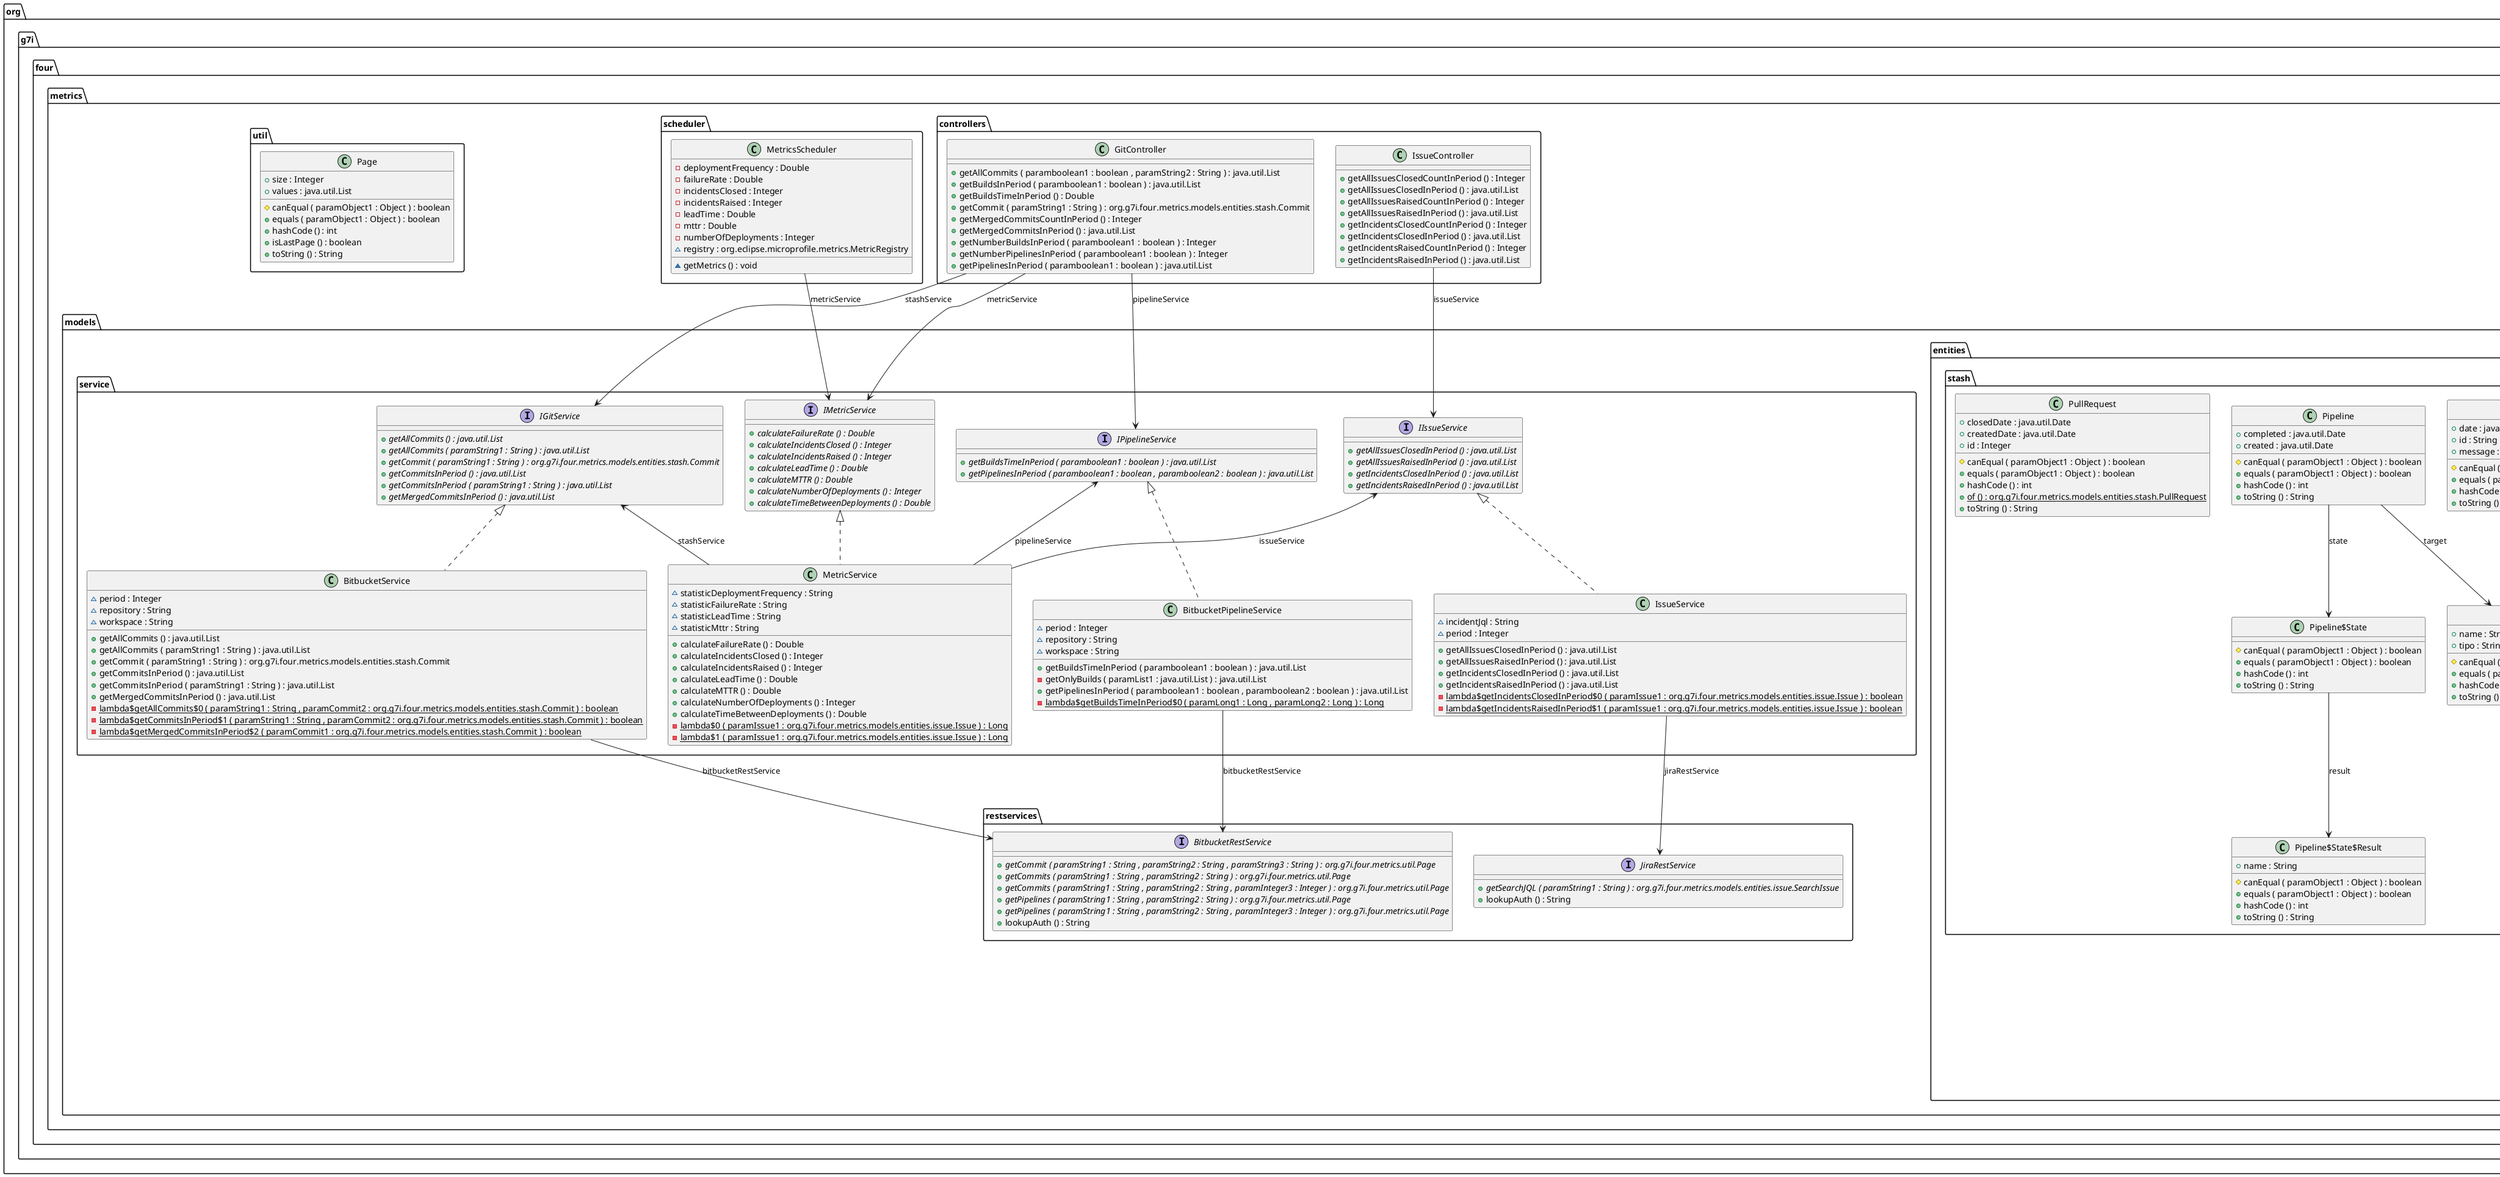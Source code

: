 @startuml

class org.g7i.four.metrics.controllers.GitController {
	{method} +getAllCommits ( paramboolean1 : boolean , paramString2 : String ) : java.util.List
	{method} +getBuildsInPeriod ( paramboolean1 : boolean ) : java.util.List
	{method} +getBuildsTimeInPeriod () : Double
	{method} +getCommit ( paramString1 : String ) : org.g7i.four.metrics.models.entities.stash.Commit
	{method} +getMergedCommitsCountInPeriod () : Integer
	{method} +getMergedCommitsInPeriod () : java.util.List
	{method} +getNumberBuildsInPeriod ( paramboolean1 : boolean ) : Integer
	{method} +getNumberPipelinesInPeriod ( paramboolean1 : boolean ) : Integer
	{method} +getPipelinesInPeriod ( paramboolean1 : boolean ) : java.util.List
}


class org.g7i.four.metrics.controllers.IssueController {
	{method} +getAllIssuesClosedCountInPeriod () : Integer
	{method} +getAllIssuesClosedInPeriod () : java.util.List
	{method} +getAllIssuesRaisedCountInPeriod () : Integer
	{method} +getAllIssuesRaisedInPeriod () : java.util.List
	{method} +getIncidentsClosedCountInPeriod () : Integer
	{method} +getIncidentsClosedInPeriod () : java.util.List
	{method} +getIncidentsRaisedCountInPeriod () : Integer
	{method} +getIncidentsRaisedInPeriod () : java.util.List
}


class org.g7i.four.metrics.models.dtos.stash.CommitDto {
	{field} +id : String
	{method} #canEqual ( paramObject1 : Object ) : boolean
	{method} +equals ( paramObject1 : Object ) : boolean
	{method} +hashCode () : int
	{method} +toString () : String
}


class org.g7i.four.metrics.models.entities.issue.Issue {
	{field} +id : Integer
	{field} +key : String
	{field} +self : String
	{method} #canEqual ( paramObject1 : Object ) : boolean
	{method} +equals ( paramObject1 : Object ) : boolean
	{method} +hashCode () : int
	{method} +toString () : String
}


class org.g7i.four.metrics.models.entities.issue.Issue$Fields {
	{field} +created : java.util.Date
	{field} +resolutionDate : java.util.Date
	{method} #canEqual ( paramObject1 : Object ) : boolean
	{method} +equals ( paramObject1 : Object ) : boolean
	{method} +hashCode () : int
	{method} +toString () : String
}


class org.g7i.four.metrics.models.entities.issue.Issue$Fields$IssueType {
	{field} +name : String
	{method} #canEqual ( paramObject1 : Object ) : boolean
	{method} +equals ( paramObject1 : Object ) : boolean
	{method} +hashCode () : int
	{method} +toString () : String
}


class org.g7i.four.metrics.models.entities.issue.SearchIssue {
	{field} +maxResults : Integer
	{field} +startAt : Integer
	{field} +total : Integer
	{method} #canEqual ( paramObject1 : Object ) : boolean
	{method} +equals ( paramObject1 : Object ) : boolean
	{method} +hashCode () : int
	{method} +toString () : String
}


class org.g7i.four.metrics.models.entities.stash.Commit {
	{field} +date : java.util.Date
	{field} +id : String
	{field} +message : String
	{method} #canEqual ( paramObject1 : Object ) : boolean
	{method} +equals ( paramObject1 : Object ) : boolean
	{method} +hashCode () : int
	{method} +toString () : String
}


class org.g7i.four.metrics.models.entities.stash.Pipeline {
	{field} +completed : java.util.Date
	{field} +created : java.util.Date
	{method} #canEqual ( paramObject1 : Object ) : boolean
	{method} +equals ( paramObject1 : Object ) : boolean
	{method} +hashCode () : int
	{method} +toString () : String
}


class org.g7i.four.metrics.models.entities.stash.Pipeline$State {
	{method} #canEqual ( paramObject1 : Object ) : boolean
	{method} +equals ( paramObject1 : Object ) : boolean
	{method} +hashCode () : int
	{method} +toString () : String
}


class org.g7i.four.metrics.models.entities.stash.Pipeline$State$Result {
	{field} +name : String
	{method} #canEqual ( paramObject1 : Object ) : boolean
	{method} +equals ( paramObject1 : Object ) : boolean
	{method} +hashCode () : int
	{method} +toString () : String
}


class org.g7i.four.metrics.models.entities.stash.Pipeline$Target {
	{field} +name : String
	{field} +tipo : String
	{method} #canEqual ( paramObject1 : Object ) : boolean
	{method} +equals ( paramObject1 : Object ) : boolean
	{method} +hashCode () : int
	{method} +toString () : String
}


class org.g7i.four.metrics.models.entities.stash.PullRequest {
	{field} +closedDate : java.util.Date
	{field} +createdDate : java.util.Date
	{field} +id : Integer
	{method} #canEqual ( paramObject1 : Object ) : boolean
	{method} +equals ( paramObject1 : Object ) : boolean
	{method} +hashCode () : int
	{method}  {static} +of () : org.g7i.four.metrics.models.entities.stash.PullRequest
	{method} +toString () : String
}


interface org.g7i.four.metrics.models.restservices.BitbucketRestService {
	{method}  {abstract} +getCommit ( paramString1 : String , paramString2 : String , paramString3 : String ) : org.g7i.four.metrics.util.Page
	{method}  {abstract} +getCommits ( paramString1 : String , paramString2 : String ) : org.g7i.four.metrics.util.Page
	{method}  {abstract} +getCommits ( paramString1 : String , paramString2 : String , paramInteger3 : Integer ) : org.g7i.four.metrics.util.Page
	{method}  {abstract} +getPipelines ( paramString1 : String , paramString2 : String ) : org.g7i.four.metrics.util.Page
	{method}  {abstract} +getPipelines ( paramString1 : String , paramString2 : String , paramInteger3 : Integer ) : org.g7i.four.metrics.util.Page
	{method} +lookupAuth () : String
}


interface org.g7i.four.metrics.models.restservices.JiraRestService {
	{method}  {abstract} +getSearchJQL ( paramString1 : String ) : org.g7i.four.metrics.models.entities.issue.SearchIssue
	{method} +lookupAuth () : String
}


class org.g7i.four.metrics.models.service.BitbucketPipelineService {
	{field} ~period : Integer
	{field} ~repository : String
	{field} ~workspace : String
	{method} +getBuildsTimeInPeriod ( paramboolean1 : boolean ) : java.util.List
	{method} -getOnlyBuilds ( paramList1 : java.util.List ) : java.util.List
	{method} +getPipelinesInPeriod ( paramboolean1 : boolean , paramboolean2 : boolean ) : java.util.List
	{method}  {static} -lambda$getBuildsTimeInPeriod$0 ( paramLong1 : Long , paramLong2 : Long ) : Long
}


class org.g7i.four.metrics.models.service.BitbucketService {
	{field} ~period : Integer
	{field} ~repository : String
	{field} ~workspace : String
	{method} +getAllCommits () : java.util.List
	{method} +getAllCommits ( paramString1 : String ) : java.util.List
	{method} +getCommit ( paramString1 : String ) : org.g7i.four.metrics.models.entities.stash.Commit
	{method} +getCommitsInPeriod () : java.util.List
	{method} +getCommitsInPeriod ( paramString1 : String ) : java.util.List
	{method} +getMergedCommitsInPeriod () : java.util.List
	{method}  {static} -lambda$getAllCommits$0 ( paramString1 : String , paramCommit2 : org.g7i.four.metrics.models.entities.stash.Commit ) : boolean
	{method}  {static} -lambda$getCommitsInPeriod$1 ( paramString1 : String , paramCommit2 : org.g7i.four.metrics.models.entities.stash.Commit ) : boolean
	{method}  {static} -lambda$getMergedCommitsInPeriod$2 ( paramCommit1 : org.g7i.four.metrics.models.entities.stash.Commit ) : boolean
}


interface org.g7i.four.metrics.models.service.IGitService {
	{method}  {abstract} +getAllCommits () : java.util.List
	{method}  {abstract} +getAllCommits ( paramString1 : String ) : java.util.List
	{method}  {abstract} +getCommit ( paramString1 : String ) : org.g7i.four.metrics.models.entities.stash.Commit
	{method}  {abstract} +getCommitsInPeriod () : java.util.List
	{method}  {abstract} +getCommitsInPeriod ( paramString1 : String ) : java.util.List
	{method}  {abstract} +getMergedCommitsInPeriod () : java.util.List
}


interface org.g7i.four.metrics.models.service.IIssueService {
	{method}  {abstract} +getAllIssuesClosedInPeriod () : java.util.List
	{method}  {abstract} +getAllIssuesRaisedInPeriod () : java.util.List
	{method}  {abstract} +getIncidentsClosedInPeriod () : java.util.List
	{method}  {abstract} +getIncidentsRaisedInPeriod () : java.util.List
}


interface org.g7i.four.metrics.models.service.IMetricService {
	{method}  {abstract} +calculateFailureRate () : Double
	{method}  {abstract} +calculateIncidentsClosed () : Integer
	{method}  {abstract} +calculateIncidentsRaised () : Integer
	{method}  {abstract} +calculateLeadTime () : Double
	{method}  {abstract} +calculateMTTR () : Double
	{method}  {abstract} +calculateNumberOfDeployments () : Integer
	{method}  {abstract} +calculateTimeBetweenDeployments () : Double
}


interface org.g7i.four.metrics.models.service.IPipelineService {
	{method}  {abstract} +getBuildsTimeInPeriod ( paramboolean1 : boolean ) : java.util.List
	{method}  {abstract} +getPipelinesInPeriod ( paramboolean1 : boolean , paramboolean2 : boolean ) : java.util.List
}


class org.g7i.four.metrics.models.service.IssueService {
	{field} ~incidentJql : String
	{field} ~period : Integer
	{method} +getAllIssuesClosedInPeriod () : java.util.List
	{method} +getAllIssuesRaisedInPeriod () : java.util.List
	{method} +getIncidentsClosedInPeriod () : java.util.List
	{method} +getIncidentsRaisedInPeriod () : java.util.List
	{method}  {static} -lambda$getIncidentsClosedInPeriod$0 ( paramIssue1 : org.g7i.four.metrics.models.entities.issue.Issue ) : boolean
	{method}  {static} -lambda$getIncidentsRaisedInPeriod$1 ( paramIssue1 : org.g7i.four.metrics.models.entities.issue.Issue ) : boolean
}


class org.g7i.four.metrics.models.service.MetricService {
	{field} ~statisticDeploymentFrequency : String
	{field} ~statisticFailureRate : String
	{field} ~statisticLeadTime : String
	{field} ~statisticMttr : String
	{method} +calculateFailureRate () : Double
	{method} +calculateIncidentsClosed () : Integer
	{method} +calculateIncidentsRaised () : Integer
	{method} +calculateLeadTime () : Double
	{method} +calculateMTTR () : Double
	{method} +calculateNumberOfDeployments () : Integer
	{method} +calculateTimeBetweenDeployments () : Double
	{method}  {static} -lambda$0 ( paramIssue1 : org.g7i.four.metrics.models.entities.issue.Issue ) : Long
	{method}  {static} -lambda$1 ( paramIssue1 : org.g7i.four.metrics.models.entities.issue.Issue ) : Long
}


class org.g7i.four.metrics.scheduler.MetricsScheduler {
	{field} -deploymentFrequency : Double
	{field} -failureRate : Double
	{field} -incidentsClosed : Integer
	{field} -incidentsRaised : Integer
	{field} -leadTime : Double
	{field} -mttr : Double
	{field} -numberOfDeployments : Integer
	{field} ~registry : org.eclipse.microprofile.metrics.MetricRegistry
	{method} ~getMetrics () : void
}


class org.g7i.four.metrics.util.Page {
	{field} +size : Integer
	{field} +values : java.util.List
	{method} #canEqual ( paramObject1 : Object ) : boolean
	{method} +equals ( paramObject1 : Object ) : boolean
	{method} +hashCode () : int
	{method} +isLastPage () : boolean
	{method} +toString () : String
}

'Controllers
org.g7i.four.metrics.controllers.GitController -->  org.g7i.four.metrics.models.service.IGitService : stashService
org.g7i.four.metrics.controllers.GitController -->  org.g7i.four.metrics.models.service.IMetricService : metricService
org.g7i.four.metrics.controllers.GitController -->  org.g7i.four.metrics.models.service.IPipelineService : pipelineService
org.g7i.four.metrics.controllers.IssueController -->  org.g7i.four.metrics.models.service.IIssueService : issueService

'Entities
org.g7i.four.metrics.models.entities.issue.Issue -->  org.g7i.four.metrics.models.entities.issue.Issue$Fields : fields
org.g7i.four.metrics.models.entities.issue.Issue$Fields -->  org.g7i.four.metrics.models.entities.issue.Issue$Fields$IssueType : type
org.g7i.four.metrics.models.entities.issue.SearchIssue "1" o-- "0..*"  org.g7i.four.metrics.models.entities.issue.Issue : issues
org.g7i.four.metrics.models.entities.stash.Pipeline -->  org.g7i.four.metrics.models.entities.stash.Pipeline$State : state
org.g7i.four.metrics.models.entities.stash.Pipeline -->  org.g7i.four.metrics.models.entities.stash.Pipeline$Target : target
org.g7i.four.metrics.models.entities.stash.Pipeline$State -->  org.g7i.four.metrics.models.entities.stash.Pipeline$State$Result : result
org.g7i.four.metrics.models.entities.stash.Pipeline$Target -->  org.g7i.four.metrics.models.dtos.stash.CommitDto : commit

'Services
org.g7i.four.metrics.models.service.BitbucketPipelineService -->  org.g7i.four.metrics.models.restservices.BitbucketRestService : bitbucketRestService
'org.g7i.four.metrics.models.service.BitbucketPipelineService -l->  org.g7i.four.metrics.models.service.BitbucketService : bitbucketService
org.g7i.four.metrics.models.service.BitbucketPipelineService .u.|>  org.g7i.four.metrics.models.service.IPipelineService
org.g7i.four.metrics.models.service.BitbucketService -->  org.g7i.four.metrics.models.restservices.BitbucketRestService : bitbucketRestService
org.g7i.four.metrics.models.service.BitbucketService .u.|>  org.g7i.four.metrics.models.service.IGitService
org.g7i.four.metrics.models.service.IssueService -u->  org.g7i.four.metrics.models.restservices.JiraRestService : jiraRestService
org.g7i.four.metrics.models.service.IssueService .u.|>  org.g7i.four.metrics.models.service.IIssueService
org.g7i.four.metrics.models.service.MetricService -u->  org.g7i.four.metrics.models.service.IGitService : stashService
org.g7i.four.metrics.models.service.MetricService -u->  org.g7i.four.metrics.models.service.IIssueService : issueService
org.g7i.four.metrics.models.service.MetricService -u->  org.g7i.four.metrics.models.service.IPipelineService : pipelineService
org.g7i.four.metrics.models.service.MetricService .u.|>  org.g7i.four.metrics.models.service.IMetricService

'Scheduler
org.g7i.four.metrics.scheduler.MetricsScheduler -->  org.g7i.four.metrics.models.service.IMetricService : metricService

@enduml